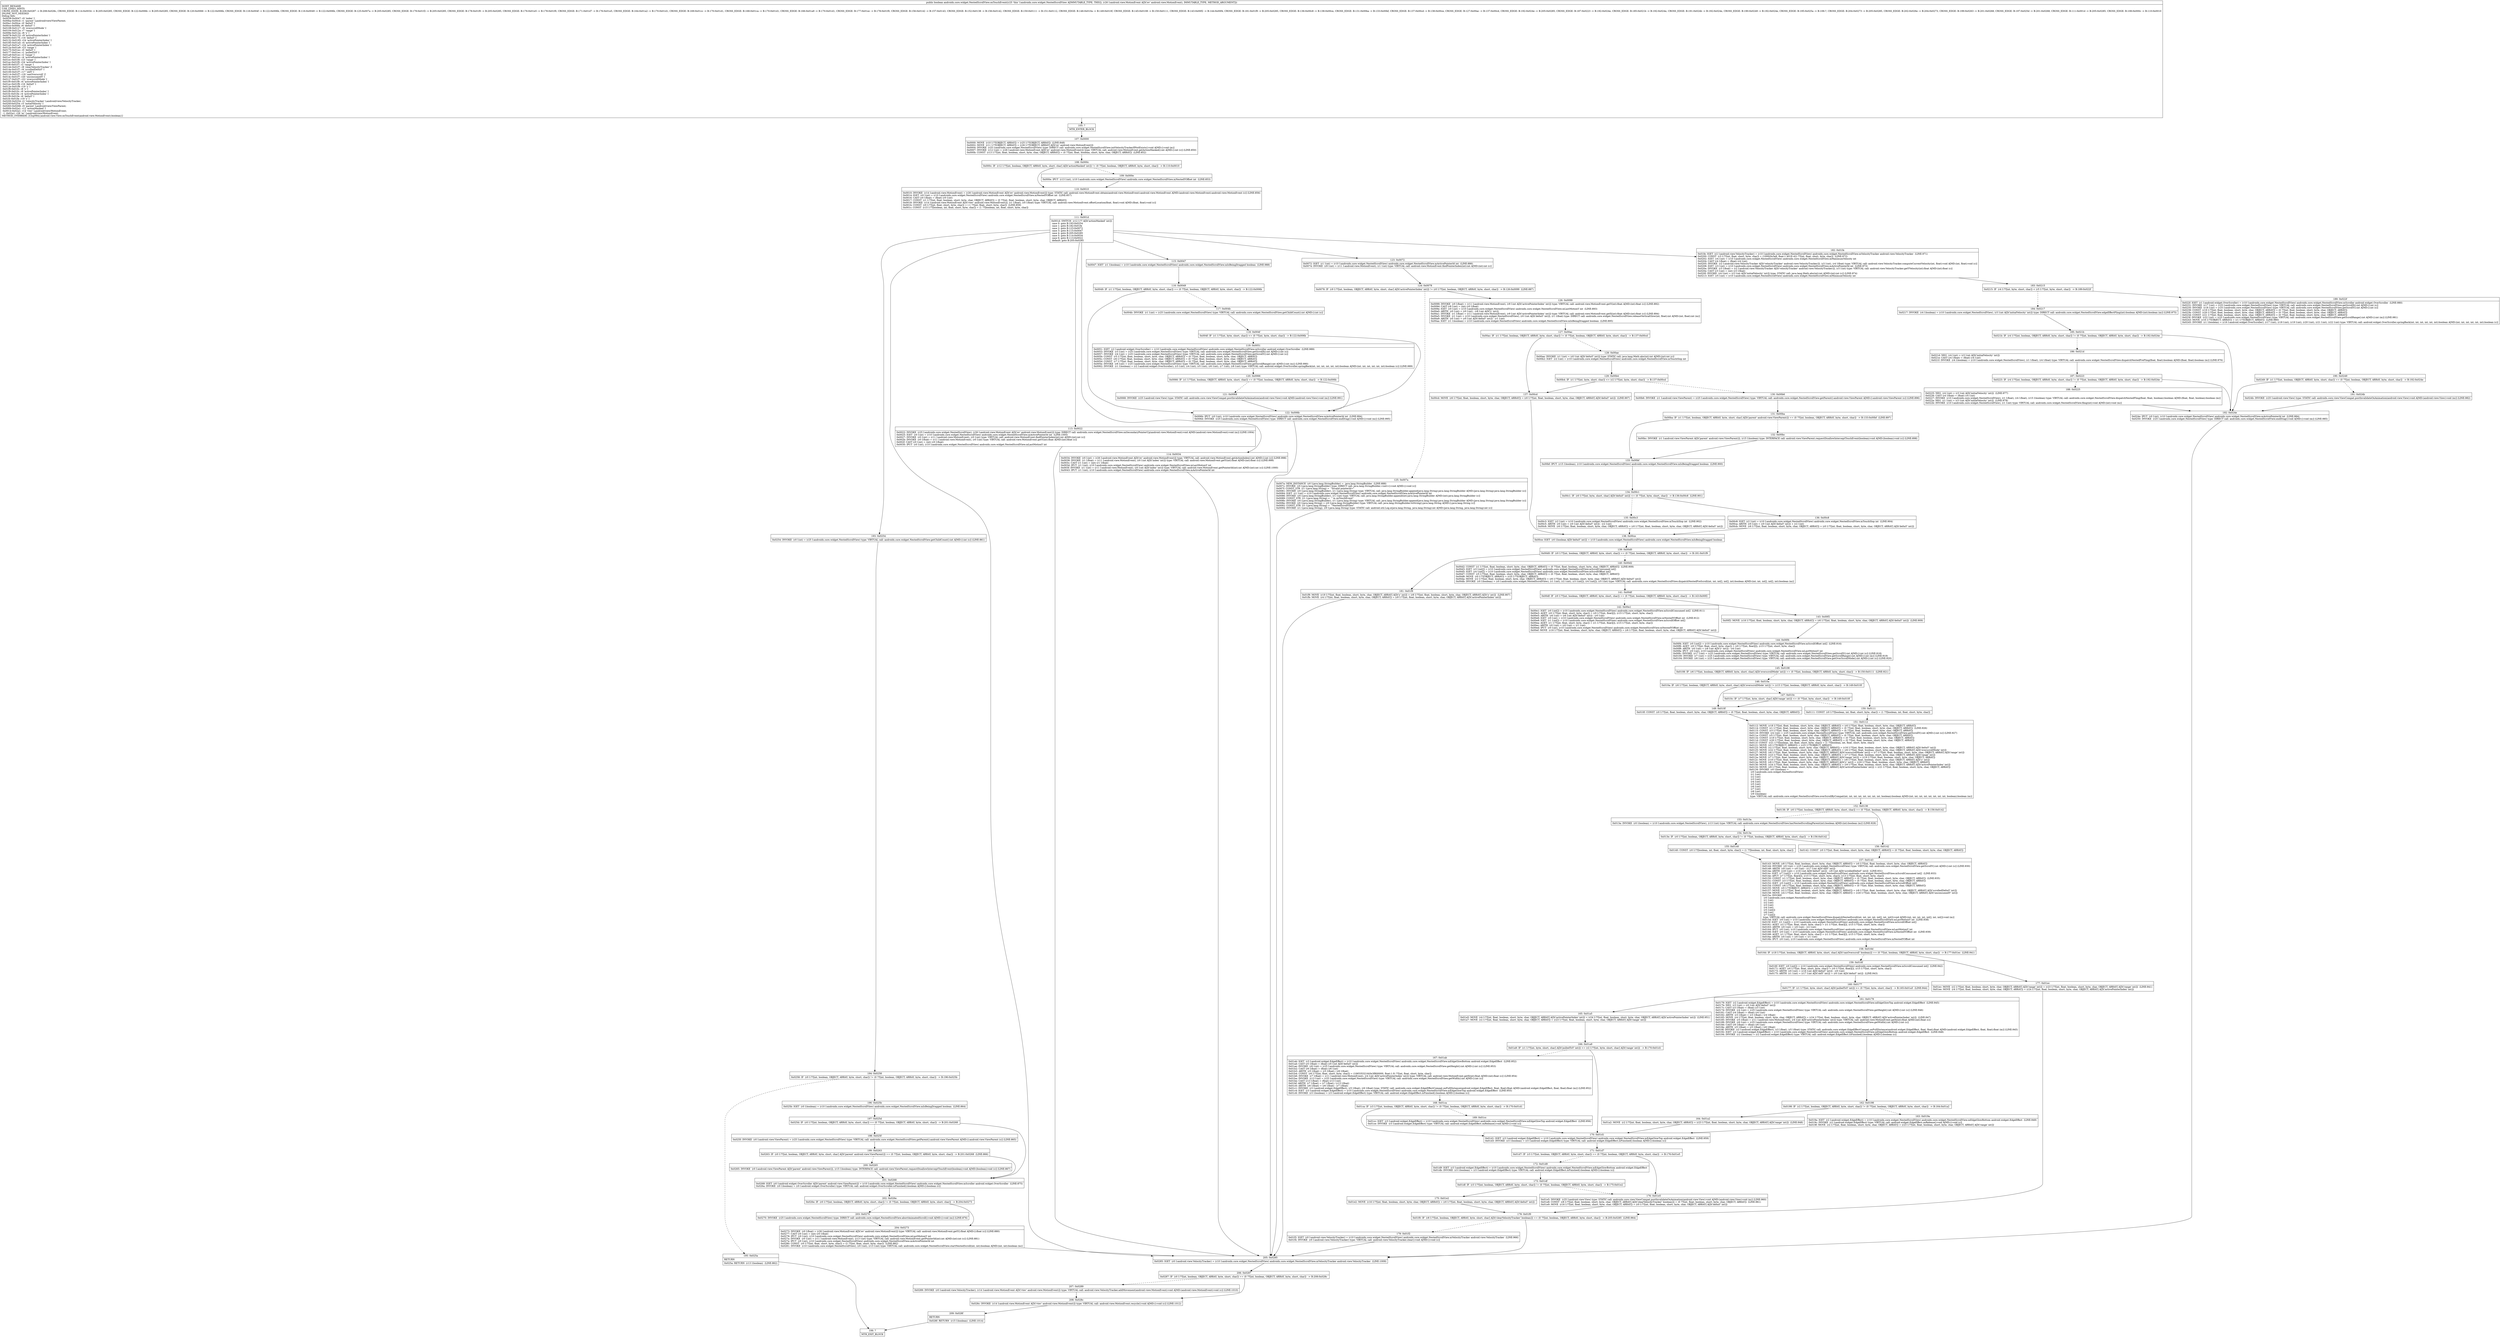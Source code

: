 digraph "CFG forandroidx.core.widget.NestedScrollView.onTouchEvent(Landroid\/view\/MotionEvent;)Z" {
Node_105 [shape=record,label="{105\:\ ?|MTH_ENTER_BLOCK\l}"];
Node_107 [shape=record,label="{107\:\ 0x0000|0x0000: MOVE  (r10 I:??[OBJECT, ARRAY]) = (r25 I:??[OBJECT, ARRAY])  (LINE:848)\l0x0002: MOVE  (r11 I:??[OBJECT, ARRAY]) = (r26 I:??[OBJECT, ARRAY] A[D('ev' android.view.MotionEvent)]) \l0x0004: INVOKE  (r25 I:androidx.core.widget.NestedScrollView) type: DIRECT call: androidx.core.widget.NestedScrollView.initVelocityTrackerIfNotExists():void A[MD:():void (m)]\l0x0007: INVOKE  (r12 I:int) = (r26 I:android.view.MotionEvent A[D('ev' android.view.MotionEvent)]) type: VIRTUAL call: android.view.MotionEvent.getActionMasked():int A[MD:():int (c)] (LINE:850)\l0x000b: CONST  (r13 I:??[int, float, boolean, short, byte, char, OBJECT, ARRAY]) = (0 ??[int, float, boolean, short, byte, char, OBJECT, ARRAY])  (LINE:852)\l}"];
Node_108 [shape=record,label="{108\:\ 0x000c|0x000c: IF  (r12 I:??[int, boolean, OBJECT, ARRAY, byte, short, char] A[D('actionMasked' int)]) != (0 ??[int, boolean, OBJECT, ARRAY, byte, short, char])  \-\> B:110:0x0010 \l}"];
Node_109 [shape=record,label="{109\:\ 0x000e|0x000e: IPUT  (r13 I:int), (r10 I:androidx.core.widget.NestedScrollView) androidx.core.widget.NestedScrollView.mNestedYOffset int  (LINE:853)\l}"];
Node_110 [shape=record,label="{110\:\ 0x0010|0x0010: INVOKE  (r14 I:android.view.MotionEvent) = (r26 I:android.view.MotionEvent A[D('ev' android.view.MotionEvent)]) type: STATIC call: android.view.MotionEvent.obtain(android.view.MotionEvent):android.view.MotionEvent A[MD:(android.view.MotionEvent):android.view.MotionEvent (c)] (LINE:856)\l0x0014: IGET  (r0 I:int) = (r10 I:androidx.core.widget.NestedScrollView) androidx.core.widget.NestedScrollView.mNestedYOffset int  (LINE:857)\l0x0016: CAST (r0 I:float) = (float) (r0 I:int) \l0x0017: CONST  (r1 I:??[int, float, boolean, short, byte, char, OBJECT, ARRAY]) = (0 ??[int, float, boolean, short, byte, char, OBJECT, ARRAY]) \l0x0018: INVOKE  (r14 I:android.view.MotionEvent A[D('vtev' android.view.MotionEvent)]), (r1 I:float), (r0 I:float) type: VIRTUAL call: android.view.MotionEvent.offsetLocation(float, float):void A[MD:(float, float):void (c)]\l0x001b: CONST  (r0 I:??[int, float, short, byte, char]) = (\-1 ??[int, float, short, byte, char])  (LINE:859)\l0x001c: CONST  (r15 I:??[boolean, int, float, short, byte, char]) = (1 ??[boolean, int, float, short, byte, char]) \l}"];
Node_111 [shape=record,label="{111\:\ 0x001d|0x001d: SWITCH  (r12 I:?? A[D('actionMasked' int)])\l case 0: goto B:193:0x0254\l case 1: goto B:182:0x01fe\l case 2: goto B:123:0x0072\l case 3: goto B:115:0x0047\l case 4: goto B:205:0x0285\l case 5: goto B:114:0x0034\l case 6: goto B:113:0x0022\l default: goto B:205:0x0285 \l}"];
Node_113 [shape=record,label="{113\:\ 0x0022|0x0022: INVOKE  (r25 I:androidx.core.widget.NestedScrollView), (r26 I:android.view.MotionEvent A[D('ev' android.view.MotionEvent)]) type: DIRECT call: androidx.core.widget.NestedScrollView.onSecondaryPointerUp(android.view.MotionEvent):void A[MD:(android.view.MotionEvent):void (m)] (LINE:1004)\l0x0025: IGET  (r0 I:int) = (r10 I:androidx.core.widget.NestedScrollView) androidx.core.widget.NestedScrollView.mActivePointerId int  (LINE:1005)\l0x0027: INVOKE  (r0 I:int) = (r11 I:android.view.MotionEvent), (r0 I:int) type: VIRTUAL call: android.view.MotionEvent.findPointerIndex(int):int A[MD:(int):int (c)]\l0x002b: INVOKE  (r0 I:float) = (r11 I:android.view.MotionEvent), (r0 I:int) type: VIRTUAL call: android.view.MotionEvent.getY(int):float A[MD:(int):float (c)]\l0x002f: CAST (r0 I:int) = (int) (r0 I:float) \l0x0030: IPUT  (r0 I:int), (r10 I:androidx.core.widget.NestedScrollView) androidx.core.widget.NestedScrollView.mLastMotionY int \l}"];
Node_114 [shape=record,label="{114\:\ 0x0034|0x0034: INVOKE  (r0 I:int) = (r26 I:android.view.MotionEvent A[D('ev' android.view.MotionEvent)]) type: VIRTUAL call: android.view.MotionEvent.getActionIndex():int A[MD:():int (c)] (LINE:998)\l0x0038: INVOKE  (r1 I:float) = (r11 I:android.view.MotionEvent), (r0 I:int A[D('index' int)]) type: VIRTUAL call: android.view.MotionEvent.getY(int):float A[MD:(int):float (c)] (LINE:999)\l0x003c: CAST (r1 I:int) = (int) (r1 I:float) \l0x003d: IPUT  (r1 I:int), (r10 I:androidx.core.widget.NestedScrollView) androidx.core.widget.NestedScrollView.mLastMotionY int \l0x003f: INVOKE  (r1 I:int) = (r11 I:android.view.MotionEvent), (r0 I:int A[D('index' int)]) type: VIRTUAL call: android.view.MotionEvent.getPointerId(int):int A[MD:(int):int (c)] (LINE:1000)\l0x0043: IPUT  (r1 I:int), (r10 I:androidx.core.widget.NestedScrollView) androidx.core.widget.NestedScrollView.mActivePointerId int \l}"];
Node_115 [shape=record,label="{115\:\ 0x0047|0x0047: IGET  (r1 I:boolean) = (r10 I:androidx.core.widget.NestedScrollView) androidx.core.widget.NestedScrollView.mIsBeingDragged boolean  (LINE:988)\l}"];
Node_116 [shape=record,label="{116\:\ 0x0049|0x0049: IF  (r1 I:??[int, boolean, OBJECT, ARRAY, byte, short, char]) == (0 ??[int, boolean, OBJECT, ARRAY, byte, short, char])  \-\> B:122:0x006b \l}"];
Node_117 [shape=record,label="{117\:\ 0x004b|0x004b: INVOKE  (r1 I:int) = (r25 I:androidx.core.widget.NestedScrollView) type: VIRTUAL call: androidx.core.widget.NestedScrollView.getChildCount():int A[MD:():int (s)]\l}"];
Node_118 [shape=record,label="{118\:\ 0x004f|0x004f: IF  (r1 I:??[int, byte, short, char]) \<= (0 ??[int, byte, short, char])  \-\> B:122:0x006b \l}"];
Node_119 [shape=record,label="{119\:\ 0x0051|0x0051: IGET  (r2 I:android.widget.OverScroller) = (r10 I:androidx.core.widget.NestedScrollView) androidx.core.widget.NestedScrollView.mScroller android.widget.OverScroller  (LINE:989)\l0x0053: INVOKE  (r3 I:int) = (r25 I:androidx.core.widget.NestedScrollView) type: VIRTUAL call: androidx.core.widget.NestedScrollView.getScrollX():int A[MD:():int (s)]\l0x0057: INVOKE  (r4 I:int) = (r25 I:androidx.core.widget.NestedScrollView) type: VIRTUAL call: androidx.core.widget.NestedScrollView.getScrollY():int A[MD:():int (s)]\l0x005b: CONST  (r5 I:??[int, float, boolean, short, byte, char, OBJECT, ARRAY]) = (0 ??[int, float, boolean, short, byte, char, OBJECT, ARRAY]) \l0x005c: CONST  (r6 I:??[int, float, boolean, short, byte, char, OBJECT, ARRAY]) = (0 ??[int, float, boolean, short, byte, char, OBJECT, ARRAY]) \l0x005d: CONST  (r7 I:??[int, float, boolean, short, byte, char, OBJECT, ARRAY]) = (0 ??[int, float, boolean, short, byte, char, OBJECT, ARRAY]) \l0x005e: INVOKE  (r8 I:int) = (r25 I:androidx.core.widget.NestedScrollView) type: VIRTUAL call: androidx.core.widget.NestedScrollView.getScrollRange():int A[MD:():int (m)] (LINE:990)\l0x0062: INVOKE  (r1 I:boolean) = (r2 I:android.widget.OverScroller), (r3 I:int), (r4 I:int), (r5 I:int), (r6 I:int), (r7 I:int), (r8 I:int) type: VIRTUAL call: android.widget.OverScroller.springBack(int, int, int, int, int, int):boolean A[MD:(int, int, int, int, int, int):boolean (c)] (LINE:989)\l}"];
Node_120 [shape=record,label="{120\:\ 0x0066|0x0066: IF  (r1 I:??[int, boolean, OBJECT, ARRAY, byte, short, char]) == (0 ??[int, boolean, OBJECT, ARRAY, byte, short, char])  \-\> B:122:0x006b \l}"];
Node_121 [shape=record,label="{121\:\ 0x0068|0x0068: INVOKE  (r25 I:android.view.View) type: STATIC call: androidx.core.view.ViewCompat.postInvalidateOnAnimation(android.view.View):void A[MD:(android.view.View):void (m)] (LINE:991)\l}"];
Node_122 [shape=record,label="{122\:\ 0x006b|0x006b: IPUT  (r0 I:int), (r10 I:androidx.core.widget.NestedScrollView) androidx.core.widget.NestedScrollView.mActivePointerId int  (LINE:994)\l0x006d: INVOKE  (r25 I:androidx.core.widget.NestedScrollView) type: DIRECT call: androidx.core.widget.NestedScrollView.endDrag():void A[MD:():void (m)] (LINE:995)\l}"];
Node_123 [shape=record,label="{123\:\ 0x0072|0x0072: IGET  (r1 I:int) = (r10 I:androidx.core.widget.NestedScrollView) androidx.core.widget.NestedScrollView.mActivePointerId int  (LINE:886)\l0x0074: INVOKE  (r9 I:int) = (r11 I:android.view.MotionEvent), (r1 I:int) type: VIRTUAL call: android.view.MotionEvent.findPointerIndex(int):int A[MD:(int):int (c)]\l}"];
Node_124 [shape=record,label="{124\:\ 0x0078|0x0078: IF  (r9 I:??[int, boolean, OBJECT, ARRAY, byte, short, char] A[D('activePointerIndex' int)]) != (r0 I:??[int, boolean, OBJECT, ARRAY, byte, short, char])  \-\> B:126:0x0099  (LINE:887)\l}"];
Node_125 [shape=record,label="{125\:\ 0x007a|0x007a: NEW_INSTANCE  (r0 I:java.lang.StringBuilder) =  java.lang.StringBuilder  (LINE:888)\l0x007c: INVOKE  (r0 I:java.lang.StringBuilder) type: DIRECT call: java.lang.StringBuilder.\<init\>():void A[MD:():void (c)]\l0x007f: CONST_STR  (r1 I:java.lang.String) =  \"Invalid pointerId=\" \l0x0081: INVOKE  (r0 I:java.lang.StringBuilder), (r1 I:java.lang.String) type: VIRTUAL call: java.lang.StringBuilder.append(java.lang.String):java.lang.StringBuilder A[MD:(java.lang.String):java.lang.StringBuilder (c)]\l0x0084: IGET  (r1 I:int) = (r10 I:androidx.core.widget.NestedScrollView) androidx.core.widget.NestedScrollView.mActivePointerId int \l0x0086: INVOKE  (r0 I:java.lang.StringBuilder), (r1 I:int) type: VIRTUAL call: java.lang.StringBuilder.append(int):java.lang.StringBuilder A[MD:(int):java.lang.StringBuilder (c)]\l0x0089: CONST_STR  (r1 I:java.lang.String) =  \" in onTouchEvent\" \l0x008b: INVOKE  (r0 I:java.lang.StringBuilder), (r1 I:java.lang.String) type: VIRTUAL call: java.lang.StringBuilder.append(java.lang.String):java.lang.StringBuilder A[MD:(java.lang.String):java.lang.StringBuilder (c)]\l0x008e: INVOKE  (r0 I:java.lang.String) = (r0 I:java.lang.StringBuilder) type: VIRTUAL call: java.lang.StringBuilder.toString():java.lang.String A[MD:():java.lang.String (c)]\l0x0092: CONST_STR  (r1 I:java.lang.String) =  \"NestedScrollView\" \l0x0094: INVOKE  (r1 I:java.lang.String), (r0 I:java.lang.String) type: STATIC call: android.util.Log.e(java.lang.String, java.lang.String):int A[MD:(java.lang.String, java.lang.String):int (c)]\l}"];
Node_126 [shape=record,label="{126\:\ 0x0099|0x0099: INVOKE  (r0 I:float) = (r11 I:android.view.MotionEvent), (r9 I:int A[D('activePointerIndex' int)]) type: VIRTUAL call: android.view.MotionEvent.getY(int):float A[MD:(int):float (c)] (LINE:892)\l0x009d: CAST (r8 I:int) = (int) (r0 I:float) \l0x009e: IGET  (r0 I:int) = (r10 I:androidx.core.widget.NestedScrollView) androidx.core.widget.NestedScrollView.mLastMotionY int  (LINE:893)\l0x00a0: ARITH  (r0 I:int) = (r0 I:int) \- (r8 I:int A[D('y' int)]) \l0x00a1: INVOKE  (r1 I:float) = (r11 I:android.view.MotionEvent), (r9 I:int A[D('activePointerIndex' int)]) type: VIRTUAL call: android.view.MotionEvent.getX(int):float A[MD:(int):float (c)] (LINE:894)\l0x00a5: INVOKE  (r1 I:int) = (r10 I:androidx.core.widget.NestedScrollView), (r0 I:int A[D('deltaY' int)]), (r1 I:float) type: DIRECT call: androidx.core.widget.NestedScrollView.releaseVerticalGlow(int, float):int A[MD:(int, float):int (m)]\l0x00a9: ARITH  (r0 I:int) = (r0 I:int A[D('deltaY' int)]) \- (r1 I:int) \l0x00aa: IGET  (r1 I:boolean) = (r10 I:androidx.core.widget.NestedScrollView) androidx.core.widget.NestedScrollView.mIsBeingDragged boolean  (LINE:895)\l}"];
Node_127 [shape=record,label="{127\:\ 0x00ac|0x00ac: IF  (r1 I:??[int, boolean, OBJECT, ARRAY, byte, short, char]) != (0 ??[int, boolean, OBJECT, ARRAY, byte, short, char])  \-\> B:137:0x00cd \l}"];
Node_128 [shape=record,label="{128\:\ 0x00ae|0x00ae: INVOKE  (r1 I:int) = (r0 I:int A[D('deltaY' int)]) type: STATIC call: java.lang.Math.abs(int):int A[MD:(int):int (c)]\l0x00b2: IGET  (r2 I:int) = (r10 I:androidx.core.widget.NestedScrollView) androidx.core.widget.NestedScrollView.mTouchSlop int \l}"];
Node_129 [shape=record,label="{129\:\ 0x00b4|0x00b4: IF  (r1 I:??[int, byte, short, char]) \<= (r2 I:??[int, byte, short, char])  \-\> B:137:0x00cd \l}"];
Node_130 [shape=record,label="{130\:\ 0x00b6|0x00b6: INVOKE  (r1 I:android.view.ViewParent) = (r25 I:androidx.core.widget.NestedScrollView) type: VIRTUAL call: androidx.core.widget.NestedScrollView.getParent():android.view.ViewParent A[MD:():android.view.ViewParent (s)] (LINE:896)\l}"];
Node_131 [shape=record,label="{131\:\ 0x00ba|0x00ba: IF  (r1 I:??[int, boolean, OBJECT, ARRAY, byte, short, char] A[D('parent' android.view.ViewParent)]) == (0 ??[int, boolean, OBJECT, ARRAY, byte, short, char])  \-\> B:133:0x00bf  (LINE:897)\l}"];
Node_132 [shape=record,label="{132\:\ 0x00bc|0x00bc: INVOKE  (r1 I:android.view.ViewParent A[D('parent' android.view.ViewParent)]), (r15 I:boolean) type: INTERFACE call: android.view.ViewParent.requestDisallowInterceptTouchEvent(boolean):void A[MD:(boolean):void (c)] (LINE:898)\l}"];
Node_133 [shape=record,label="{133\:\ 0x00bf|0x00bf: IPUT  (r15 I:boolean), (r10 I:androidx.core.widget.NestedScrollView) androidx.core.widget.NestedScrollView.mIsBeingDragged boolean  (LINE:900)\l}"];
Node_134 [shape=record,label="{134\:\ 0x00c1|0x00c1: IF  (r0 I:??[int, byte, short, char] A[D('deltaY' int)]) \<= (0 ??[int, byte, short, char])  \-\> B:136:0x00c8  (LINE:901)\l}"];
Node_135 [shape=record,label="{135\:\ 0x00c3|0x00c3: IGET  (r2 I:int) = (r10 I:androidx.core.widget.NestedScrollView) androidx.core.widget.NestedScrollView.mTouchSlop int  (LINE:902)\l0x00c5: ARITH  (r0 I:int) = (r0 I:int A[D('deltaY' int)]) \- (r2 I:int) \l0x00c6: MOVE  (r6 I:??[int, float, boolean, short, byte, char, OBJECT, ARRAY]) = (r0 I:??[int, float, boolean, short, byte, char, OBJECT, ARRAY] A[D('deltaY' int)]) \l}"];
Node_138 [shape=record,label="{138\:\ 0x00ce|0x00ce: IGET  (r0 I:boolean A[D('deltaY' int)]) = (r10 I:androidx.core.widget.NestedScrollView) androidx.core.widget.NestedScrollView.mIsBeingDragged boolean \l}"];
Node_139 [shape=record,label="{139\:\ 0x00d0|0x00d0: IF  (r0 I:??[int, boolean, OBJECT, ARRAY, byte, short, char]) == (0 ??[int, boolean, OBJECT, ARRAY, byte, short, char])  \-\> B:181:0x01f9 \l}"];
Node_140 [shape=record,label="{140\:\ 0x00d2|0x00d2: CONST  (r1 I:??[int, float, boolean, short, byte, char, OBJECT, ARRAY]) = (0 ??[int, float, boolean, short, byte, char, OBJECT, ARRAY])  (LINE:909)\l0x00d3: IGET  (r3 I:int[]) = (r10 I:androidx.core.widget.NestedScrollView) androidx.core.widget.NestedScrollView.mScrollConsumed int[] \l0x00d5: IGET  (r4 I:int[]) = (r10 I:androidx.core.widget.NestedScrollView) androidx.core.widget.NestedScrollView.mScrollOffset int[] \l0x00d7: CONST  (r5 I:??[int, float, boolean, short, byte, char, OBJECT, ARRAY]) = (0 ??[int, float, boolean, short, byte, char, OBJECT, ARRAY]) \l0x00d8: MOVE  (r0 I:??[OBJECT, ARRAY]) = (r25 I:??[OBJECT, ARRAY]) \l0x00da: MOVE  (r2 I:??[int, float, boolean, short, byte, char, OBJECT, ARRAY]) = (r6 I:??[int, float, boolean, short, byte, char, OBJECT, ARRAY] A[D('deltaY' int)]) \l0x00db: INVOKE  (r0 I:boolean) = (r0 I:androidx.core.widget.NestedScrollView), (r1 I:int), (r2 I:int), (r3 I:int[]), (r4 I:int[]), (r5 I:int) type: VIRTUAL call: androidx.core.widget.NestedScrollView.dispatchNestedPreScroll(int, int, int[], int[], int):boolean A[MD:(int, int, int[], int[], int):boolean (m)]\l}"];
Node_141 [shape=record,label="{141\:\ 0x00df|0x00df: IF  (r0 I:??[int, boolean, OBJECT, ARRAY, byte, short, char]) == (0 ??[int, boolean, OBJECT, ARRAY, byte, short, char])  \-\> B:143:0x00f2 \l}"];
Node_142 [shape=record,label="{142\:\ 0x00e1|0x00e1: IGET  (r0 I:int[]) = (r10 I:androidx.core.widget.NestedScrollView) androidx.core.widget.NestedScrollView.mScrollConsumed int[]  (LINE:911)\l0x00e3: AGET  (r0 I:??[int, float, short, byte, char]) = (r0 I:??[int, float][]), (r15 I:??[int, short, byte, char]) \l0x00e5: ARITH  (r6 I:int) = (r6 I:int A[D('deltaY' int)]) \- (r0 I:int) \l0x00e6: IGET  (r0 I:int) = (r10 I:androidx.core.widget.NestedScrollView) androidx.core.widget.NestedScrollView.mNestedYOffset int  (LINE:912)\l0x00e8: IGET  (r1 I:int[]) = (r10 I:androidx.core.widget.NestedScrollView) androidx.core.widget.NestedScrollView.mScrollOffset int[] \l0x00ea: AGET  (r1 I:??[int, float, short, byte, char]) = (r1 I:??[int, float][]), (r15 I:??[int, short, byte, char]) \l0x00ec: ARITH  (r0 I:int) = (r0 I:int) + (r1 I:int) \l0x00ed: IPUT  (r0 I:int), (r10 I:androidx.core.widget.NestedScrollView) androidx.core.widget.NestedScrollView.mNestedYOffset int \l0x00ef: MOVE  (r16 I:??[int, float, boolean, short, byte, char, OBJECT, ARRAY]) = (r6 I:??[int, float, boolean, short, byte, char, OBJECT, ARRAY] A[D('deltaY' int)]) \l}"];
Node_144 [shape=record,label="{144\:\ 0x00f4|0x00f4: IGET  (r0 I:int[]) = (r10 I:androidx.core.widget.NestedScrollView) androidx.core.widget.NestedScrollView.mScrollOffset int[]  (LINE:916)\l0x00f6: AGET  (r0 I:??[int, float, short, byte, char]) = (r0 I:??[int, float][]), (r15 I:??[int, short, byte, char]) \l0x00f8: ARITH  (r0 I:int) = (r8 I:int A[D('y' int)]) \- (r0 I:int) \l0x00fa: IPUT  (r0 I:int), (r10 I:androidx.core.widget.NestedScrollView) androidx.core.widget.NestedScrollView.mLastMotionY int \l0x00fc: INVOKE  (r17 I:int) = (r25 I:androidx.core.widget.NestedScrollView) type: VIRTUAL call: androidx.core.widget.NestedScrollView.getScrollY():int A[MD:():int (s)] (LINE:918)\l0x0100: INVOKE  (r7 I:int) = (r25 I:androidx.core.widget.NestedScrollView) type: VIRTUAL call: androidx.core.widget.NestedScrollView.getScrollRange():int A[MD:():int (m)] (LINE:919)\l0x0104: INVOKE  (r6 I:int) = (r25 I:androidx.core.widget.NestedScrollView) type: VIRTUAL call: androidx.core.widget.NestedScrollView.getOverScrollMode():int A[MD:():int (s)] (LINE:920)\l}"];
Node_145 [shape=record,label="{145\:\ 0x0108|0x0108: IF  (r6 I:??[int, boolean, OBJECT, ARRAY, byte, short, char] A[D('overscrollMode' int)]) == (0 ??[int, boolean, OBJECT, ARRAY, byte, short, char])  \-\> B:150:0x0111  (LINE:921)\l}"];
Node_146 [shape=record,label="{146\:\ 0x010a|0x010a: IF  (r6 I:??[int, boolean, OBJECT, ARRAY, byte, short, char] A[D('overscrollMode' int)]) != (r15 I:??[int, boolean, OBJECT, ARRAY, byte, short, char])  \-\> B:149:0x010f \l}"];
Node_147 [shape=record,label="{147\:\ 0x010c|0x010c: IF  (r7 I:??[int, byte, short, char] A[D('range' int)]) \<= (0 ??[int, byte, short, char])  \-\> B:149:0x010f \l}"];
Node_149 [shape=record,label="{149\:\ 0x010f|0x010f: CONST  (r0 I:??[int, float, boolean, short, byte, char, OBJECT, ARRAY]) = (0 ??[int, float, boolean, short, byte, char, OBJECT, ARRAY]) \l}"];
Node_151 [shape=record,label="{151\:\ 0x0112|0x0112: MOVE  (r18 I:??[int, float, boolean, short, byte, char, OBJECT, ARRAY]) = (r0 I:??[int, float, boolean, short, byte, char, OBJECT, ARRAY]) \l0x0114: CONST  (r1 I:??[int, float, boolean, short, byte, char, OBJECT, ARRAY]) = (0 ??[int, float, boolean, short, byte, char, OBJECT, ARRAY])  (LINE:926)\l0x0115: CONST  (r3 I:??[int, float, boolean, short, byte, char, OBJECT, ARRAY]) = (0 ??[int, float, boolean, short, byte, char, OBJECT, ARRAY]) \l0x0116: INVOKE  (r4 I:int) = (r25 I:androidx.core.widget.NestedScrollView) type: VIRTUAL call: androidx.core.widget.NestedScrollView.getScrollY():int A[MD:():int (s)] (LINE:927)\l0x011a: CONST  (r5 I:??[int, float, boolean, short, byte, char, OBJECT, ARRAY]) = (0 ??[int, float, boolean, short, byte, char, OBJECT, ARRAY]) \l0x011b: CONST  (r19 I:??[int, float, boolean, short, byte, char, OBJECT, ARRAY]) = (0 ??[int, float, boolean, short, byte, char, OBJECT, ARRAY]) \l0x011d: CONST  (r20 I:??[int, float, boolean, short, byte, char, OBJECT, ARRAY]) = (0 ??[int, float, boolean, short, byte, char, OBJECT, ARRAY]) \l0x011f: CONST  (r21 I:??[boolean, int, float, short, byte, char]) = (1 ??[boolean, int, float, short, byte, char]) \l0x0121: MOVE  (r0 I:??[OBJECT, ARRAY]) = (r25 I:??[OBJECT, ARRAY]) \l0x0123: MOVE  (r2 I:??[int, float, boolean, short, byte, char, OBJECT, ARRAY]) = (r16 I:??[int, float, boolean, short, byte, char, OBJECT, ARRAY] A[D('deltaY' int)]) \l0x0125: MOVE  (r22 I:??[int, float, boolean, short, byte, char, OBJECT, ARRAY]) = (r6 I:??[int, float, boolean, short, byte, char, OBJECT, ARRAY] A[D('overscrollMode' int)]) \l0x0127: MOVE  (r6 I:??[int, float, boolean, short, byte, char, OBJECT, ARRAY] A[D('overscrollMode' int)]) = (r7 I:??[int, float, boolean, short, byte, char, OBJECT, ARRAY] A[D('range' int)]) \l0x0128: MOVE  (r23 I:??[int, float, boolean, short, byte, char, OBJECT, ARRAY]) = (r7 I:??[int, float, boolean, short, byte, char, OBJECT, ARRAY] A[D('range' int)]) \l0x012a: MOVE  (r7 I:??[int, float, boolean, short, byte, char, OBJECT, ARRAY] A[D('range' int)]) = (r19 I:??[int, float, boolean, short, byte, char, OBJECT, ARRAY]) \l0x012c: MOVE  (r19 I:??[int, float, boolean, short, byte, char, OBJECT, ARRAY]) = (r8 I:??[int, float, boolean, short, byte, char, OBJECT, ARRAY] A[D('y' int)]) \l0x012e: MOVE  (r8 I:??[int, float, boolean, short, byte, char, OBJECT, ARRAY] A[D('y' int)]) = (r20 I:??[int, float, boolean, short, byte, char, OBJECT, ARRAY]) \l0x0130: MOVE  (r24 I:??[int, float, boolean, short, byte, char, OBJECT, ARRAY]) = (r9 I:??[int, float, boolean, short, byte, char, OBJECT, ARRAY] A[D('activePointerIndex' int)]) \l0x0132: MOVE  (r9 I:??[int, float, boolean, short, byte, char, OBJECT, ARRAY] A[D('activePointerIndex' int)]) = (r21 I:??[int, float, boolean, short, byte, char, OBJECT, ARRAY]) \l0x0134: INVOKE  (r0 I:boolean) = \l  (r0 I:androidx.core.widget.NestedScrollView)\l  (r1 I:int)\l  (r2 I:int)\l  (r3 I:int)\l  (r4 I:int)\l  (r5 I:int)\l  (r6 I:int)\l  (r7 I:int)\l  (r8 I:int)\l  (r9 I:boolean)\l type: VIRTUAL call: androidx.core.widget.NestedScrollView.overScrollByCompat(int, int, int, int, int, int, int, int, boolean):boolean A[MD:(int, int, int, int, int, int, int, int, boolean):boolean (m)]\l}"];
Node_152 [shape=record,label="{152\:\ 0x0138|0x0138: IF  (r0 I:??[int, boolean, OBJECT, ARRAY, byte, short, char]) == (0 ??[int, boolean, OBJECT, ARRAY, byte, short, char])  \-\> B:156:0x0142 \l}"];
Node_153 [shape=record,label="{153\:\ 0x013a|0x013a: INVOKE  (r0 I:boolean) = (r10 I:androidx.core.widget.NestedScrollView), (r13 I:int) type: VIRTUAL call: androidx.core.widget.NestedScrollView.hasNestedScrollingParent(int):boolean A[MD:(int):boolean (m)] (LINE:928)\l}"];
Node_154 [shape=record,label="{154\:\ 0x013e|0x013e: IF  (r0 I:??[int, boolean, OBJECT, ARRAY, byte, short, char]) != (0 ??[int, boolean, OBJECT, ARRAY, byte, short, char])  \-\> B:156:0x0142 \l}"];
Node_155 [shape=record,label="{155\:\ 0x0140|0x0140: CONST  (r0 I:??[boolean, int, float, short, byte, char]) = (1 ??[boolean, int, float, short, byte, char]) \l}"];
Node_157 [shape=record,label="{157\:\ 0x0143|0x0143: MOVE  (r8 I:??[int, float, boolean, short, byte, char, OBJECT, ARRAY]) = (r0 I:??[int, float, boolean, short, byte, char, OBJECT, ARRAY]) \l0x0144: INVOKE  (r0 I:int) = (r25 I:androidx.core.widget.NestedScrollView) type: VIRTUAL call: androidx.core.widget.NestedScrollView.getScrollY():int A[MD:():int (s)] (LINE:930)\l0x0148: ARITH  (r9 I:int) = (r0 I:int) \- (r17 I:int A[D('oldY' int)]) \l0x014a: ARITH  (r20 I:int) = (r16 I:int A[D('deltaY' int)]) \- (r9 I:int A[D('scrolledDeltaY' int)])  (LINE:931)\l0x014c: IGET  (r7 I:int[]) = (r10 I:androidx.core.widget.NestedScrollView) androidx.core.widget.NestedScrollView.mScrollConsumed int[]  (LINE:933)\l0x014e: APUT  (r7 I:??[int, float][]), (r15 I:??[int, short, byte, char]), (r13 I:??[int, float, short, byte, char]) \l0x0150: CONST  (r1 I:??[int, float, boolean, short, byte, char, OBJECT, ARRAY]) = (0 ??[int, float, boolean, short, byte, char, OBJECT, ARRAY])  (LINE:935)\l0x0151: CONST  (r3 I:??[int, float, boolean, short, byte, char, OBJECT, ARRAY]) = (0 ??[int, float, boolean, short, byte, char, OBJECT, ARRAY]) \l0x0152: IGET  (r5 I:int[]) = (r10 I:androidx.core.widget.NestedScrollView) androidx.core.widget.NestedScrollView.mScrollOffset int[] \l0x0154: CONST  (r6 I:??[int, float, boolean, short, byte, char, OBJECT, ARRAY]) = (0 ??[int, float, boolean, short, byte, char, OBJECT, ARRAY]) \l0x0155: MOVE  (r0 I:??[OBJECT, ARRAY]) = (r25 I:??[OBJECT, ARRAY]) \l0x0157: MOVE  (r2 I:??[int, float, boolean, short, byte, char, OBJECT, ARRAY]) = (r9 I:??[int, float, boolean, short, byte, char, OBJECT, ARRAY] A[D('scrolledDeltaY' int)]) \l0x0158: MOVE  (r4 I:??[int, float, boolean, short, byte, char, OBJECT, ARRAY]) = (r20 I:??[int, float, boolean, short, byte, char, OBJECT, ARRAY] A[D('unconsumedY' int)]) \l0x015a: INVOKE  \l  (r0 I:androidx.core.widget.NestedScrollView)\l  (r1 I:int)\l  (r2 I:int)\l  (r3 I:int)\l  (r4 I:int)\l  (r5 I:int[])\l  (r6 I:int)\l  (r7 I:int[])\l type: VIRTUAL call: androidx.core.widget.NestedScrollView.dispatchNestedScroll(int, int, int, int, int[], int, int[]):void A[MD:(int, int, int, int, int[], int, int[]):void (m)]\l0x015d: IGET  (r0 I:int) = (r10 I:androidx.core.widget.NestedScrollView) androidx.core.widget.NestedScrollView.mLastMotionY int  (LINE:938)\l0x015f: IGET  (r1 I:int[]) = (r10 I:androidx.core.widget.NestedScrollView) androidx.core.widget.NestedScrollView.mScrollOffset int[] \l0x0161: AGET  (r2 I:??[int, float, short, byte, char]) = (r1 I:??[int, float][]), (r15 I:??[int, short, byte, char]) \l0x0163: ARITH  (r0 I:int) = (r0 I:int) \- (r2 I:int) \l0x0164: IPUT  (r0 I:int), (r10 I:androidx.core.widget.NestedScrollView) androidx.core.widget.NestedScrollView.mLastMotionY int \l0x0166: IGET  (r0 I:int) = (r10 I:androidx.core.widget.NestedScrollView) androidx.core.widget.NestedScrollView.mNestedYOffset int  (LINE:939)\l0x0168: AGET  (r1 I:??[int, float, short, byte, char]) = (r1 I:??[int, float][]), (r15 I:??[int, short, byte, char]) \l0x016a: ARITH  (r0 I:int) = (r0 I:int) + (r1 I:int) \l0x016b: IPUT  (r0 I:int), (r10 I:androidx.core.widget.NestedScrollView) androidx.core.widget.NestedScrollView.mNestedYOffset int \l}"];
Node_158 [shape=record,label="{158\:\ 0x016d|0x016d: IF  (r18 I:??[int, boolean, OBJECT, ARRAY, byte, short, char] A[D('canOverscroll' boolean)]) == (0 ??[int, boolean, OBJECT, ARRAY, byte, short, char])  \-\> B:177:0x01ec  (LINE:941)\l}"];
Node_159 [shape=record,label="{159\:\ 0x016f|0x016f: IGET  (r0 I:int[]) = (r10 I:androidx.core.widget.NestedScrollView) androidx.core.widget.NestedScrollView.mScrollConsumed int[]  (LINE:942)\l0x0171: AGET  (r0 I:??[int, float, short, byte, char]) = (r0 I:??[int, float][]), (r15 I:??[int, short, byte, char]) \l0x0173: ARITH  (r0 I:int) = (r16 I:int A[D('deltaY' int)]) \- (r0 I:int) \l0x0175: ARITH  (r1 I:int) = (r17 I:int A[D('oldY' int)]) + (r0 I:int A[D('deltaY' int)])  (LINE:943)\l}"];
Node_160 [shape=record,label="{160\:\ 0x0177|0x0177: IF  (r1 I:??[int, byte, short, char] A[D('pulledToY' int)]) \>= (0 ??[int, byte, short, char])  \-\> B:165:0x01a5  (LINE:944)\l}"];
Node_161 [shape=record,label="{161\:\ 0x0179|0x0179: IGET  (r2 I:android.widget.EdgeEffect) = (r10 I:androidx.core.widget.NestedScrollView) androidx.core.widget.NestedScrollView.mEdgeGlowTop android.widget.EdgeEffect  (LINE:945)\l0x017b: NEG  (r3 I:int) = (r0 I:int A[D('deltaY' int)]) \l0x017c: CAST (r3 I:float) = (float) (r3 I:int) \l0x017d: INVOKE  (r4 I:int) = (r25 I:androidx.core.widget.NestedScrollView) type: VIRTUAL call: androidx.core.widget.NestedScrollView.getHeight():int A[MD:():int (s)] (LINE:946)\l0x0181: CAST (r4 I:float) = (float) (r4 I:int) \l0x0182: ARITH  (r3 I:float) = (r3 I:float) \/ (r4 I:float) \l0x0183: MOVE  (r4 I:??[int, float, boolean, short, byte, char, OBJECT, ARRAY]) = (r24 I:??[int, float, boolean, short, byte, char, OBJECT, ARRAY] A[D('activePointerIndex' int)])  (LINE:947)\l0x0185: INVOKE  (r5 I:float) = (r11 I:android.view.MotionEvent), (r4 I:int A[D('activePointerIndex' int)]) type: VIRTUAL call: android.view.MotionEvent.getX(int):float A[MD:(int):float (c)]\l0x0189: INVOKE  (r6 I:int) = (r25 I:androidx.core.widget.NestedScrollView) type: VIRTUAL call: androidx.core.widget.NestedScrollView.getWidth():int A[MD:():int (s)]\l0x018d: CAST (r6 I:float) = (float) (r6 I:int) \l0x018e: ARITH  (r5 I:float) = (r5 I:float) \/ (r6 I:float) \l0x018f: INVOKE  (r2 I:android.widget.EdgeEffect), (r3 I:float), (r5 I:float) type: STATIC call: androidx.core.widget.EdgeEffectCompat.onPullDistance(android.widget.EdgeEffect, float, float):float A[MD:(android.widget.EdgeEffect, float, float):float (m)] (LINE:945)\l0x0192: IGET  (r2 I:android.widget.EdgeEffect) = (r10 I:androidx.core.widget.NestedScrollView) androidx.core.widget.NestedScrollView.mEdgeGlowBottom android.widget.EdgeEffect  (LINE:948)\l0x0194: INVOKE  (r2 I:boolean) = (r2 I:android.widget.EdgeEffect) type: VIRTUAL call: android.widget.EdgeEffect.isFinished():boolean A[MD:():boolean (c)]\l}"];
Node_162 [shape=record,label="{162\:\ 0x0198|0x0198: IF  (r2 I:??[int, boolean, OBJECT, ARRAY, byte, short, char]) != (0 ??[int, boolean, OBJECT, ARRAY, byte, short, char])  \-\> B:164:0x01a2 \l}"];
Node_163 [shape=record,label="{163\:\ 0x019a|0x019a: IGET  (r2 I:android.widget.EdgeEffect) = (r10 I:androidx.core.widget.NestedScrollView) androidx.core.widget.NestedScrollView.mEdgeGlowBottom android.widget.EdgeEffect  (LINE:949)\l0x019c: INVOKE  (r2 I:android.widget.EdgeEffect) type: VIRTUAL call: android.widget.EdgeEffect.onRelease():void A[MD:():void (c)]\l0x019f: MOVE  (r2 I:??[int, float, boolean, short, byte, char, OBJECT, ARRAY]) = (r23 I:??[int, float, boolean, short, byte, char, OBJECT, ARRAY] A[D('range' int)]) \l}"];
Node_170 [shape=record,label="{170\:\ 0x01d1|0x01d1: IGET  (r3 I:android.widget.EdgeEffect) = (r10 I:androidx.core.widget.NestedScrollView) androidx.core.widget.NestedScrollView.mEdgeGlowTop android.widget.EdgeEffect  (LINE:959)\l0x01d3: INVOKE  (r3 I:boolean) = (r3 I:android.widget.EdgeEffect) type: VIRTUAL call: android.widget.EdgeEffect.isFinished():boolean A[MD:():boolean (c)]\l}"];
Node_171 [shape=record,label="{171\:\ 0x01d7|0x01d7: IF  (r3 I:??[int, boolean, OBJECT, ARRAY, byte, short, char]) == (0 ??[int, boolean, OBJECT, ARRAY, byte, short, char])  \-\> B:176:0x01e5 \l}"];
Node_172 [shape=record,label="{172\:\ 0x01d9|0x01d9: IGET  (r3 I:android.widget.EdgeEffect) = (r10 I:androidx.core.widget.NestedScrollView) androidx.core.widget.NestedScrollView.mEdgeGlowBottom android.widget.EdgeEffect \l0x01db: INVOKE  (r3 I:boolean) = (r3 I:android.widget.EdgeEffect) type: VIRTUAL call: android.widget.EdgeEffect.isFinished():boolean A[MD:():boolean (c)]\l}"];
Node_173 [shape=record,label="{173\:\ 0x01df|0x01df: IF  (r3 I:??[int, boolean, OBJECT, ARRAY, byte, short, char]) != (0 ??[int, boolean, OBJECT, ARRAY, byte, short, char])  \-\> B:175:0x01e2 \l}"];
Node_175 [shape=record,label="{175\:\ 0x01e2|0x01e2: MOVE  (r16 I:??[int, float, boolean, short, byte, char, OBJECT, ARRAY]) = (r0 I:??[int, float, boolean, short, byte, char, OBJECT, ARRAY] A[D('deltaY' int)]) \l}"];
Node_178 [shape=record,label="{178\:\ 0x01f0|0x01f0: IF  (r8 I:??[int, boolean, OBJECT, ARRAY, byte, short, char] A[D('clearVelocityTracker' boolean)]) == (0 ??[int, boolean, OBJECT, ARRAY, byte, short, char])  \-\> B:205:0x0285  (LINE:964)\l}"];
Node_179 [shape=record,label="{179\:\ 0x01f2|0x01f2: IGET  (r0 I:android.view.VelocityTracker) = (r10 I:androidx.core.widget.NestedScrollView) androidx.core.widget.NestedScrollView.mVelocityTracker android.view.VelocityTracker  (LINE:966)\l0x01f4: INVOKE  (r0 I:android.view.VelocityTracker) type: VIRTUAL call: android.view.VelocityTracker.clear():void A[MD:():void (c)]\l}"];
Node_176 [shape=record,label="{176\:\ 0x01e5|0x01e5: INVOKE  (r25 I:android.view.View) type: STATIC call: androidx.core.view.ViewCompat.postInvalidateOnAnimation(android.view.View):void A[MD:(android.view.View):void (m)] (LINE:960)\l0x01e8: CONST  (r8 I:??[int, float, boolean, short, byte, char, OBJECT, ARRAY] A[D('clearVelocityTracker' boolean)]) = (0 ??[int, float, boolean, short, byte, char, OBJECT, ARRAY])  (LINE:961)\l0x01e9: MOVE  (r16 I:??[int, float, boolean, short, byte, char, OBJECT, ARRAY]) = (r0 I:??[int, float, boolean, short, byte, char, OBJECT, ARRAY] A[D('deltaY' int)]) \l}"];
Node_164 [shape=record,label="{164\:\ 0x01a2|0x01a2: MOVE  (r2 I:??[int, float, boolean, short, byte, char, OBJECT, ARRAY]) = (r23 I:??[int, float, boolean, short, byte, char, OBJECT, ARRAY] A[D('range' int)])  (LINE:948)\l}"];
Node_165 [shape=record,label="{165\:\ 0x01a5|0x01a5: MOVE  (r4 I:??[int, float, boolean, short, byte, char, OBJECT, ARRAY] A[D('activePointerIndex' int)]) = (r24 I:??[int, float, boolean, short, byte, char, OBJECT, ARRAY] A[D('activePointerIndex' int)])  (LINE:951)\l0x01a7: MOVE  (r2 I:??[int, float, boolean, short, byte, char, OBJECT, ARRAY]) = (r23 I:??[int, float, boolean, short, byte, char, OBJECT, ARRAY] A[D('range' int)]) \l}"];
Node_166 [shape=record,label="{166\:\ 0x01a9|0x01a9: IF  (r1 I:??[int, byte, short, char] A[D('pulledToY' int)]) \<= (r2 I:??[int, byte, short, char] A[D('range' int)])  \-\> B:170:0x01d1 \l}"];
Node_167 [shape=record,label="{167\:\ 0x01ab|0x01ab: IGET  (r3 I:android.widget.EdgeEffect) = (r10 I:androidx.core.widget.NestedScrollView) androidx.core.widget.NestedScrollView.mEdgeGlowBottom android.widget.EdgeEffect  (LINE:952)\l0x01ad: CAST (r5 I:float) = (float) (r0 I:int A[D('deltaY' int)]) \l0x01ae: INVOKE  (r6 I:int) = (r25 I:androidx.core.widget.NestedScrollView) type: VIRTUAL call: androidx.core.widget.NestedScrollView.getHeight():int A[MD:():int (s)] (LINE:953)\l0x01b2: CAST (r6 I:float) = (float) (r6 I:int) \l0x01b3: ARITH  (r5 I:float) = (r5 I:float) \/ (r6 I:float) \l0x01b4: CONST  (r6 I:??[int, float, short, byte, char]) = (1065353216(0x3f800000, float:1.0) ??[int, float, short, byte, char]) \l0x01b6: INVOKE  (r7 I:float) = (r11 I:android.view.MotionEvent), (r4 I:int A[D('activePointerIndex' int)]) type: VIRTUAL call: android.view.MotionEvent.getX(int):float A[MD:(int):float (c)] (LINE:954)\l0x01ba: INVOKE  (r13 I:int) = (r25 I:androidx.core.widget.NestedScrollView) type: VIRTUAL call: androidx.core.widget.NestedScrollView.getWidth():int A[MD:():int (s)]\l0x01be: CAST (r13 I:float) = (float) (r13 I:int) \l0x01bf: ARITH  (r7 I:float) = (r7 I:float) \/ (r13 I:float) \l0x01c0: ARITH  (r6 I:float) = (r6 I:float) \- (r7 I:float) \l0x01c1: INVOKE  (r3 I:android.widget.EdgeEffect), (r5 I:float), (r6 I:float) type: STATIC call: androidx.core.widget.EdgeEffectCompat.onPullDistance(android.widget.EdgeEffect, float, float):float A[MD:(android.widget.EdgeEffect, float, float):float (m)] (LINE:952)\l0x01c4: IGET  (r3 I:android.widget.EdgeEffect) = (r10 I:androidx.core.widget.NestedScrollView) androidx.core.widget.NestedScrollView.mEdgeGlowTop android.widget.EdgeEffect  (LINE:955)\l0x01c6: INVOKE  (r3 I:boolean) = (r3 I:android.widget.EdgeEffect) type: VIRTUAL call: android.widget.EdgeEffect.isFinished():boolean A[MD:():boolean (c)]\l}"];
Node_168 [shape=record,label="{168\:\ 0x01ca|0x01ca: IF  (r3 I:??[int, boolean, OBJECT, ARRAY, byte, short, char]) != (0 ??[int, boolean, OBJECT, ARRAY, byte, short, char])  \-\> B:170:0x01d1 \l}"];
Node_169 [shape=record,label="{169\:\ 0x01cc|0x01cc: IGET  (r3 I:android.widget.EdgeEffect) = (r10 I:androidx.core.widget.NestedScrollView) androidx.core.widget.NestedScrollView.mEdgeGlowTop android.widget.EdgeEffect  (LINE:956)\l0x01ce: INVOKE  (r3 I:android.widget.EdgeEffect) type: VIRTUAL call: android.widget.EdgeEffect.onRelease():void A[MD:():void (c)]\l}"];
Node_177 [shape=record,label="{177\:\ 0x01ec|0x01ec: MOVE  (r2 I:??[int, float, boolean, short, byte, char, OBJECT, ARRAY] A[D('range' int)]) = (r23 I:??[int, float, boolean, short, byte, char, OBJECT, ARRAY] A[D('range' int)])  (LINE:941)\l0x01ee: MOVE  (r4 I:??[int, float, boolean, short, byte, char, OBJECT, ARRAY]) = (r24 I:??[int, float, boolean, short, byte, char, OBJECT, ARRAY] A[D('activePointerIndex' int)]) \l}"];
Node_156 [shape=record,label="{156\:\ 0x0142|0x0142: CONST  (r0 I:??[int, float, boolean, short, byte, char, OBJECT, ARRAY]) = (0 ??[int, float, boolean, short, byte, char, OBJECT, ARRAY]) \l}"];
Node_150 [shape=record,label="{150\:\ 0x0111|0x0111: CONST  (r0 I:??[boolean, int, float, short, byte, char]) = (1 ??[boolean, int, float, short, byte, char]) \l}"];
Node_143 [shape=record,label="{143\:\ 0x00f2|0x00f2: MOVE  (r16 I:??[int, float, boolean, short, byte, char, OBJECT, ARRAY]) = (r6 I:??[int, float, boolean, short, byte, char, OBJECT, ARRAY] A[D('deltaY' int)])  (LINE:909)\l}"];
Node_181 [shape=record,label="{181\:\ 0x01f9|0x01f9: MOVE  (r19 I:??[int, float, boolean, short, byte, char, OBJECT, ARRAY] A[D('y' int)]) = (r8 I:??[int, float, boolean, short, byte, char, OBJECT, ARRAY] A[D('y' int)])  (LINE:907)\l0x01fb: MOVE  (r4 I:??[int, float, boolean, short, byte, char, OBJECT, ARRAY]) = (r9 I:??[int, float, boolean, short, byte, char, OBJECT, ARRAY] A[D('activePointerIndex' int)]) \l}"];
Node_136 [shape=record,label="{136\:\ 0x00c8|0x00c8: IGET  (r2 I:int) = (r10 I:androidx.core.widget.NestedScrollView) androidx.core.widget.NestedScrollView.mTouchSlop int  (LINE:904)\l0x00ca: ARITH  (r0 I:int) = (r0 I:int A[D('deltaY' int)]) + (r2 I:int) \l0x00cb: MOVE  (r6 I:??[int, float, boolean, short, byte, char, OBJECT, ARRAY]) = (r0 I:??[int, float, boolean, short, byte, char, OBJECT, ARRAY] A[D('deltaY' int)]) \l}"];
Node_137 [shape=record,label="{137\:\ 0x00cd|0x00cd: MOVE  (r6 I:??[int, float, boolean, short, byte, char, OBJECT, ARRAY]) = (r0 I:??[int, float, boolean, short, byte, char, OBJECT, ARRAY] A[D('deltaY' int)])  (LINE:907)\l}"];
Node_182 [shape=record,label="{182\:\ 0x01fe|0x01fe: IGET  (r2 I:android.view.VelocityTracker) = (r10 I:androidx.core.widget.NestedScrollView) androidx.core.widget.NestedScrollView.mVelocityTracker android.view.VelocityTracker  (LINE:971)\l0x0200: CONST  (r3 I:??[int, float, short, byte, char]) = (1000(0x3e8, float:1.401E\-42) ??[int, float, short, byte, char])  (LINE:972)\l0x0202: IGET  (r4 I:int) = (r10 I:androidx.core.widget.NestedScrollView) androidx.core.widget.NestedScrollView.mMaximumVelocity int \l0x0204: CAST (r4 I:float) = (float) (r4 I:int) \l0x0205: INVOKE  (r2 I:android.view.VelocityTracker A[D('velocityTracker' android.view.VelocityTracker)]), (r3 I:int), (r4 I:float) type: VIRTUAL call: android.view.VelocityTracker.computeCurrentVelocity(int, float):void A[MD:(int, float):void (c)]\l0x0208: IGET  (r3 I:int) = (r10 I:androidx.core.widget.NestedScrollView) androidx.core.widget.NestedScrollView.mActivePointerId int  (LINE:973)\l0x020a: INVOKE  (r3 I:float) = (r2 I:android.view.VelocityTracker A[D('velocityTracker' android.view.VelocityTracker)]), (r3 I:int) type: VIRTUAL call: android.view.VelocityTracker.getYVelocity(int):float A[MD:(int):float (c)]\l0x020e: CAST (r3 I:int) = (int) (r3 I:float) \l0x020f: INVOKE  (r4 I:int) = (r3 I:int A[D('initialVelocity' int)]) type: STATIC call: java.lang.Math.abs(int):int A[MD:(int):int (c)] (LINE:974)\l0x0213: IGET  (r5 I:int) = (r10 I:androidx.core.widget.NestedScrollView) androidx.core.widget.NestedScrollView.mMinimumVelocity int \l}"];
Node_183 [shape=record,label="{183\:\ 0x0215|0x0215: IF  (r4 I:??[int, byte, short, char]) \< (r5 I:??[int, byte, short, char])  \-\> B:189:0x022f \l}"];
Node_184 [shape=record,label="{184\:\ 0x0217|0x0217: INVOKE  (r4 I:boolean) = (r10 I:androidx.core.widget.NestedScrollView), (r3 I:int A[D('initialVelocity' int)]) type: DIRECT call: androidx.core.widget.NestedScrollView.edgeEffectFling(int):boolean A[MD:(int):boolean (m)] (LINE:975)\l}"];
Node_185 [shape=record,label="{185\:\ 0x021b|0x021b: IF  (r4 I:??[int, boolean, OBJECT, ARRAY, byte, short, char]) != (0 ??[int, boolean, OBJECT, ARRAY, byte, short, char])  \-\> B:192:0x024e \l}"];
Node_186 [shape=record,label="{186\:\ 0x021d|0x021d: NEG  (r4 I:int) = (r3 I:int A[D('initialVelocity' int)]) \l0x021e: CAST (r4 I:float) = (float) (r4 I:int) \l0x021f: INVOKE  (r4 I:boolean) = (r10 I:androidx.core.widget.NestedScrollView), (r1 I:float), (r4 I:float) type: VIRTUAL call: androidx.core.widget.NestedScrollView.dispatchNestedPreFling(float, float):boolean A[MD:(float, float):boolean (m)] (LINE:976)\l}"];
Node_187 [shape=record,label="{187\:\ 0x0223|0x0223: IF  (r4 I:??[int, boolean, OBJECT, ARRAY, byte, short, char]) != (0 ??[int, boolean, OBJECT, ARRAY, byte, short, char])  \-\> B:192:0x024e \l}"];
Node_188 [shape=record,label="{188\:\ 0x0225|0x0225: NEG  (r4 I:int) = (r3 I:int A[D('initialVelocity' int)])  (LINE:977)\l0x0226: CAST (r4 I:float) = (float) (r4 I:int) \l0x0227: INVOKE  (r10 I:androidx.core.widget.NestedScrollView), (r1 I:float), (r4 I:float), (r15 I:boolean) type: VIRTUAL call: androidx.core.widget.NestedScrollView.dispatchNestedFling(float, float, boolean):boolean A[MD:(float, float, boolean):boolean (m)]\l0x022a: NEG  (r1 I:int) = (r3 I:int A[D('initialVelocity' int)])  (LINE:978)\l0x022b: INVOKE  (r10 I:androidx.core.widget.NestedScrollView), (r1 I:int) type: VIRTUAL call: androidx.core.widget.NestedScrollView.fling(int):void A[MD:(int):void (m)]\l}"];
Node_192 [shape=record,label="{192\:\ 0x024e|0x024e: IPUT  (r0 I:int), (r10 I:androidx.core.widget.NestedScrollView) androidx.core.widget.NestedScrollView.mActivePointerId int  (LINE:984)\l0x0250: INVOKE  (r25 I:androidx.core.widget.NestedScrollView) type: DIRECT call: androidx.core.widget.NestedScrollView.endDrag():void A[MD:():void (m)] (LINE:985)\l}"];
Node_189 [shape=record,label="{189\:\ 0x022f|0x022f: IGET  (r1 I:android.widget.OverScroller) = (r10 I:androidx.core.widget.NestedScrollView) androidx.core.widget.NestedScrollView.mScroller android.widget.OverScroller  (LINE:980)\l0x0231: INVOKE  (r17 I:int) = (r25 I:androidx.core.widget.NestedScrollView) type: VIRTUAL call: androidx.core.widget.NestedScrollView.getScrollX():int A[MD:():int (s)]\l0x0235: INVOKE  (r18 I:int) = (r25 I:androidx.core.widget.NestedScrollView) type: VIRTUAL call: androidx.core.widget.NestedScrollView.getScrollY():int A[MD:():int (s)]\l0x0239: CONST  (r19 I:??[int, float, boolean, short, byte, char, OBJECT, ARRAY]) = (0 ??[int, float, boolean, short, byte, char, OBJECT, ARRAY]) \l0x023b: CONST  (r20 I:??[int, float, boolean, short, byte, char, OBJECT, ARRAY]) = (0 ??[int, float, boolean, short, byte, char, OBJECT, ARRAY]) \l0x023d: CONST  (r21 I:??[int, float, boolean, short, byte, char, OBJECT, ARRAY]) = (0 ??[int, float, boolean, short, byte, char, OBJECT, ARRAY]) \l0x023f: INVOKE  (r22 I:int) = (r25 I:androidx.core.widget.NestedScrollView) type: VIRTUAL call: androidx.core.widget.NestedScrollView.getScrollRange():int A[MD:():int (m)] (LINE:981)\l0x0243: MOVE  (r16 I:??[OBJECT, ARRAY]) = (r1 I:??[OBJECT, ARRAY])  (LINE:980)\l0x0245: INVOKE  (r1 I:boolean) = (r16 I:android.widget.OverScroller), (r17 I:int), (r18 I:int), (r19 I:int), (r20 I:int), (r21 I:int), (r22 I:int) type: VIRTUAL call: android.widget.OverScroller.springBack(int, int, int, int, int, int):boolean A[MD:(int, int, int, int, int, int):boolean (c)]\l}"];
Node_190 [shape=record,label="{190\:\ 0x0249|0x0249: IF  (r1 I:??[int, boolean, OBJECT, ARRAY, byte, short, char]) == (0 ??[int, boolean, OBJECT, ARRAY, byte, short, char])  \-\> B:192:0x024e \l}"];
Node_191 [shape=record,label="{191\:\ 0x024b|0x024b: INVOKE  (r25 I:android.view.View) type: STATIC call: androidx.core.view.ViewCompat.postInvalidateOnAnimation(android.view.View):void A[MD:(android.view.View):void (m)] (LINE:982)\l}"];
Node_193 [shape=record,label="{193\:\ 0x0254|0x0254: INVOKE  (r0 I:int) = (r25 I:androidx.core.widget.NestedScrollView) type: VIRTUAL call: androidx.core.widget.NestedScrollView.getChildCount():int A[MD:():int (s)] (LINE:861)\l}"];
Node_194 [shape=record,label="{194\:\ 0x0258|0x0258: IF  (r0 I:??[int, boolean, OBJECT, ARRAY, byte, short, char]) != (0 ??[int, boolean, OBJECT, ARRAY, byte, short, char])  \-\> B:196:0x025b \l}"];
Node_195 [shape=record,label="{195\:\ 0x025a|RETURN\l|0x025a: RETURN  (r13 I:boolean)  (LINE:862)\l}"];
Node_106 [shape=record,label="{106\:\ ?|MTH_EXIT_BLOCK\l}"];
Node_196 [shape=record,label="{196\:\ 0x025b|0x025b: IGET  (r0 I:boolean) = (r10 I:androidx.core.widget.NestedScrollView) androidx.core.widget.NestedScrollView.mIsBeingDragged boolean  (LINE:864)\l}"];
Node_197 [shape=record,label="{197\:\ 0x025d|0x025d: IF  (r0 I:??[int, boolean, OBJECT, ARRAY, byte, short, char]) == (0 ??[int, boolean, OBJECT, ARRAY, byte, short, char])  \-\> B:201:0x0268 \l}"];
Node_198 [shape=record,label="{198\:\ 0x025f|0x025f: INVOKE  (r0 I:android.view.ViewParent) = (r25 I:androidx.core.widget.NestedScrollView) type: VIRTUAL call: androidx.core.widget.NestedScrollView.getParent():android.view.ViewParent A[MD:():android.view.ViewParent (s)] (LINE:865)\l}"];
Node_199 [shape=record,label="{199\:\ 0x0263|0x0263: IF  (r0 I:??[int, boolean, OBJECT, ARRAY, byte, short, char] A[D('parent' android.view.ViewParent)]) == (0 ??[int, boolean, OBJECT, ARRAY, byte, short, char])  \-\> B:201:0x0268  (LINE:866)\l}"];
Node_200 [shape=record,label="{200\:\ 0x0265|0x0265: INVOKE  (r0 I:android.view.ViewParent A[D('parent' android.view.ViewParent)]), (r15 I:boolean) type: INTERFACE call: android.view.ViewParent.requestDisallowInterceptTouchEvent(boolean):void A[MD:(boolean):void (c)] (LINE:867)\l}"];
Node_201 [shape=record,label="{201\:\ 0x0268|0x0268: IGET  (r0 I:android.widget.OverScroller A[D('parent' android.view.ViewParent)]) = (r10 I:androidx.core.widget.NestedScrollView) androidx.core.widget.NestedScrollView.mScroller android.widget.OverScroller  (LINE:875)\l0x026a: INVOKE  (r0 I:boolean) = (r0 I:android.widget.OverScroller) type: VIRTUAL call: android.widget.OverScroller.isFinished():boolean A[MD:():boolean (c)]\l}"];
Node_202 [shape=record,label="{202\:\ 0x026e|0x026e: IF  (r0 I:??[int, boolean, OBJECT, ARRAY, byte, short, char]) != (0 ??[int, boolean, OBJECT, ARRAY, byte, short, char])  \-\> B:204:0x0273 \l}"];
Node_203 [shape=record,label="{203\:\ 0x0270|0x0270: INVOKE  (r25 I:androidx.core.widget.NestedScrollView) type: DIRECT call: androidx.core.widget.NestedScrollView.abortAnimatedScroll():void A[MD:():void (m)] (LINE:876)\l}"];
Node_204 [shape=record,label="{204\:\ 0x0273|0x0273: INVOKE  (r0 I:float) = (r26 I:android.view.MotionEvent A[D('ev' android.view.MotionEvent)]) type: VIRTUAL call: android.view.MotionEvent.getY():float A[MD:():float (c)] (LINE:880)\l0x0277: CAST (r0 I:int) = (int) (r0 I:float) \l0x0278: IPUT  (r0 I:int), (r10 I:androidx.core.widget.NestedScrollView) androidx.core.widget.NestedScrollView.mLastMotionY int \l0x027a: INVOKE  (r0 I:int) = (r11 I:android.view.MotionEvent), (r13 I:int) type: VIRTUAL call: android.view.MotionEvent.getPointerId(int):int A[MD:(int):int (c)] (LINE:881)\l0x027e: IPUT  (r0 I:int), (r10 I:androidx.core.widget.NestedScrollView) androidx.core.widget.NestedScrollView.mActivePointerId int \l0x0280: CONST  (r0 I:??[int, float, short, byte, char]) = (2 ??[int, float, short, byte, char])  (LINE:882)\l0x0281: INVOKE  (r10 I:androidx.core.widget.NestedScrollView), (r0 I:int), (r13 I:int) type: VIRTUAL call: androidx.core.widget.NestedScrollView.startNestedScroll(int, int):boolean A[MD:(int, int):boolean (m)]\l}"];
Node_205 [shape=record,label="{205\:\ 0x0285|0x0285: IGET  (r0 I:android.view.VelocityTracker) = (r10 I:androidx.core.widget.NestedScrollView) androidx.core.widget.NestedScrollView.mVelocityTracker android.view.VelocityTracker  (LINE:1009)\l}"];
Node_206 [shape=record,label="{206\:\ 0x0287|0x0287: IF  (r0 I:??[int, boolean, OBJECT, ARRAY, byte, short, char]) == (0 ??[int, boolean, OBJECT, ARRAY, byte, short, char])  \-\> B:208:0x028c \l}"];
Node_207 [shape=record,label="{207\:\ 0x0289|0x0289: INVOKE  (r0 I:android.view.VelocityTracker), (r14 I:android.view.MotionEvent A[D('vtev' android.view.MotionEvent)]) type: VIRTUAL call: android.view.VelocityTracker.addMovement(android.view.MotionEvent):void A[MD:(android.view.MotionEvent):void (c)] (LINE:1010)\l}"];
Node_208 [shape=record,label="{208\:\ 0x028c|0x028c: INVOKE  (r14 I:android.view.MotionEvent A[D('vtev' android.view.MotionEvent)]) type: VIRTUAL call: android.view.MotionEvent.recycle():void A[MD:():void (c)] (LINE:1012)\l}"];
Node_209 [shape=record,label="{209\:\ 0x028f|RETURN\l|0x028f: RETURN  (r15 I:boolean)  (LINE:1014)\l}"];
MethodNode[shape=record,label="{public boolean androidx.core.widget.NestedScrollView.onTouchEvent((r25 'this' I:androidx.core.widget.NestedScrollView A[IMMUTABLE_TYPE, THIS]), (r26 I:android.view.MotionEvent A[D('ev' android.view.MotionEvent), IMMUTABLE_TYPE, METHOD_ARGUMENT]))  | DONT_RENAME\lUSE_LINES_HINTS\lCROSS_EDGE: B:206:0x0287 \-\> B:208:0x028c, CROSS_EDGE: B:114:0x0034 \-\> B:205:0x0285, CROSS_EDGE: B:122:0x006b \-\> B:205:0x0285, CROSS_EDGE: B:120:0x0066 \-\> B:122:0x006b, CROSS_EDGE: B:118:0x004f \-\> B:122:0x006b, CROSS_EDGE: B:116:0x0049 \-\> B:122:0x006b, CROSS_EDGE: B:125:0x007a \-\> B:205:0x0285, CROSS_EDGE: B:179:0x01f2 \-\> B:205:0x0285, CROSS_EDGE: B:178:0x01f0 \-\> B:205:0x0285, CROSS_EDGE: B:176:0x01e5 \-\> B:178:0x01f0, CROSS_EDGE: B:171:0x01d7 \-\> B:176:0x01e5, CROSS_EDGE: B:164:0x01a2 \-\> B:170:0x01d1, CROSS_EDGE: B:169:0x01cc \-\> B:170:0x01d1, CROSS_EDGE: B:168:0x01ca \-\> B:170:0x01d1, CROSS_EDGE: B:166:0x01a9 \-\> B:170:0x01d1, CROSS_EDGE: B:177:0x01ec \-\> B:178:0x01f0, CROSS_EDGE: B:156:0x0142 \-\> B:157:0x0143, CROSS_EDGE: B:152:0x0138 \-\> B:156:0x0142, CROSS_EDGE: B:150:0x0111 \-\> B:151:0x0112, CROSS_EDGE: B:146:0x010a \-\> B:149:0x010f, CROSS_EDGE: B:145:0x0108 \-\> B:150:0x0111, CROSS_EDGE: B:143:0x00f2 \-\> B:144:0x00f4, CROSS_EDGE: B:181:0x01f9 \-\> B:205:0x0285, CROSS_EDGE: B:136:0x00c8 \-\> B:138:0x00ce, CROSS_EDGE: B:131:0x00ba \-\> B:133:0x00bf, CROSS_EDGE: B:137:0x00cd \-\> B:138:0x00ce, CROSS_EDGE: B:127:0x00ac \-\> B:137:0x00cd, CROSS_EDGE: B:192:0x024e \-\> B:205:0x0285, CROSS_EDGE: B:187:0x0223 \-\> B:192:0x024e, CROSS_EDGE: B:185:0x021b \-\> B:192:0x024e, CROSS_EDGE: B:191:0x024b \-\> B:192:0x024e, CROSS_EDGE: B:190:0x0249 \-\> B:192:0x024e, CROSS_EDGE: B:195:0x025a \-\> B:106:?, CROSS_EDGE: B:204:0x0273 \-\> B:205:0x0285, CROSS_EDGE: B:202:0x026e \-\> B:204:0x0273, CROSS_EDGE: B:199:0x0263 \-\> B:201:0x0268, CROSS_EDGE: B:197:0x025d \-\> B:201:0x0268, CROSS_EDGE: B:111:0x001d \-\> B:205:0x0285, CROSS_EDGE: B:108:0x000c \-\> B:110:0x0010\lINLINE_NOT_NEEDED\lDebug Info:\l  0x0038\-0x0047: r0 'index' I\l  0x00ba\-0x00cd: r1 'parent' Landroid\/view\/ViewParent;\l  0x00a1\-0x00ce: r0 'deltaY' I\l  0x00ce\-0x00f4: r6 'deltaY' I\l  0x0108\-0x0127: r6 'overscrollMode' I\l  0x0104\-0x012a: r7 'range' I\l  0x009e\-0x012e: r8 'y' I\l  0x0078\-0x0132: r9 'activePointerIndex' I\l  0x00f4\-0x0175: r16 'deltaY' I\l  0x0132\-0x0185: r24 'activePointerIndex' I\l  0x0185\-0x01a5: r4 'activePointerIndex' I\l  0x01a5\-0x01a7: r24 'activePointerIndex' I\l  0x012a\-0x01a9: r23 'range' I\l  0x0175\-0x01ec: r0 'deltaY' I\l  0x0177\-0x01ec: r1 'pulledToY' I\l  0x01a9\-0x01ec: r2 'range' I\l  0x01a7\-0x01ec: r4 'activePointerIndex' I\l  0x01ec\-0x01f0: r23 'range' I\l  0x01ec\-0x01f0: r24 'activePointerIndex' I\l  0x01f0\-0x01f7: r2 'range' I\l  0x0144\-0x01f7: r8 'clearVelocityTracker' Z\l  0x014a\-0x01f7: r9 'scrolledDeltaY' I\l  0x0100\-0x01f7: r17 'oldY' I\l  0x0114\-0x01f7: r18 'canOverscroll' Z\l  0x014c\-0x01f7: r20 'unconsumedY' I\l  0x0127\-0x01f7: r22 'overscrollMode' I\l  0x01f0\-0x01f9: r4 'activePointerIndex' I\l  0x01ec\-0x01f9: r16 'deltaY' I\l  0x012e\-0x01f9: r19 'y' I\l  0x01f9\-0x01fc: r8 'y' I\l  0x01f9\-0x01fc: r9 'activePointerIndex' I\l  0x01fc\-0x01fe: r4 'activePointerIndex' I\l  0x01f9\-0x01fe: r6 'deltaY' I\l  0x01fc\-0x01fe: r19 'y' I\l  0x0200\-0x0254: r2 'velocityTracker' Landroid\/view\/VelocityTracker;\l  0x020f\-0x0254: r3 'initialVelocity' I\l  0x0263\-0x0268: r0 'parent' Landroid\/view\/ViewParent;\l  0x000b\-0x02a1: r12 'actionMasked' I\l  0x0014\-0x02a1: r14 'vtev' Landroid\/view\/MotionEvent;\l  \-1 \-0x02a1: r26 'ev' Landroid\/view\/MotionEvent;\lMETHOD_OVERRIDE: [ClspMth\{android.view.View.onTouchEvent(android.view.MotionEvent):boolean\}]\l}"];
MethodNode -> Node_105;Node_105 -> Node_107;
Node_107 -> Node_108;
Node_108 -> Node_109[style=dashed];
Node_108 -> Node_110;
Node_109 -> Node_110;
Node_110 -> Node_111;
Node_111 -> Node_113;
Node_111 -> Node_114;
Node_111 -> Node_115;
Node_111 -> Node_123;
Node_111 -> Node_182;
Node_111 -> Node_193;
Node_111 -> Node_205;
Node_113 -> Node_205;
Node_114 -> Node_205;
Node_115 -> Node_116;
Node_116 -> Node_117[style=dashed];
Node_116 -> Node_122;
Node_117 -> Node_118;
Node_118 -> Node_119[style=dashed];
Node_118 -> Node_122;
Node_119 -> Node_120;
Node_120 -> Node_121[style=dashed];
Node_120 -> Node_122;
Node_121 -> Node_122;
Node_122 -> Node_205;
Node_123 -> Node_124;
Node_124 -> Node_125[style=dashed];
Node_124 -> Node_126;
Node_125 -> Node_205;
Node_126 -> Node_127;
Node_127 -> Node_128[style=dashed];
Node_127 -> Node_137;
Node_128 -> Node_129;
Node_129 -> Node_130[style=dashed];
Node_129 -> Node_137;
Node_130 -> Node_131;
Node_131 -> Node_132[style=dashed];
Node_131 -> Node_133;
Node_132 -> Node_133;
Node_133 -> Node_134;
Node_134 -> Node_135[style=dashed];
Node_134 -> Node_136;
Node_135 -> Node_138;
Node_138 -> Node_139;
Node_139 -> Node_140[style=dashed];
Node_139 -> Node_181;
Node_140 -> Node_141;
Node_141 -> Node_142[style=dashed];
Node_141 -> Node_143;
Node_142 -> Node_144;
Node_144 -> Node_145;
Node_145 -> Node_146[style=dashed];
Node_145 -> Node_150;
Node_146 -> Node_147[style=dashed];
Node_146 -> Node_149;
Node_147 -> Node_149;
Node_147 -> Node_150[style=dashed];
Node_149 -> Node_151;
Node_151 -> Node_152;
Node_152 -> Node_153[style=dashed];
Node_152 -> Node_156;
Node_153 -> Node_154;
Node_154 -> Node_155[style=dashed];
Node_154 -> Node_156;
Node_155 -> Node_157;
Node_157 -> Node_158;
Node_158 -> Node_159[style=dashed];
Node_158 -> Node_177;
Node_159 -> Node_160;
Node_160 -> Node_161[style=dashed];
Node_160 -> Node_165;
Node_161 -> Node_162;
Node_162 -> Node_163[style=dashed];
Node_162 -> Node_164;
Node_163 -> Node_170;
Node_170 -> Node_171;
Node_171 -> Node_172[style=dashed];
Node_171 -> Node_176;
Node_172 -> Node_173;
Node_173 -> Node_175;
Node_173 -> Node_176[style=dashed];
Node_175 -> Node_178;
Node_178 -> Node_179[style=dashed];
Node_178 -> Node_205;
Node_179 -> Node_205;
Node_176 -> Node_178;
Node_164 -> Node_170;
Node_165 -> Node_166;
Node_166 -> Node_167[style=dashed];
Node_166 -> Node_170;
Node_167 -> Node_168;
Node_168 -> Node_169[style=dashed];
Node_168 -> Node_170;
Node_169 -> Node_170;
Node_177 -> Node_178;
Node_156 -> Node_157;
Node_150 -> Node_151;
Node_143 -> Node_144;
Node_181 -> Node_205;
Node_136 -> Node_138;
Node_137 -> Node_138;
Node_182 -> Node_183;
Node_183 -> Node_184[style=dashed];
Node_183 -> Node_189;
Node_184 -> Node_185;
Node_185 -> Node_186[style=dashed];
Node_185 -> Node_192;
Node_186 -> Node_187;
Node_187 -> Node_188[style=dashed];
Node_187 -> Node_192;
Node_188 -> Node_192;
Node_192 -> Node_205;
Node_189 -> Node_190;
Node_190 -> Node_191[style=dashed];
Node_190 -> Node_192;
Node_191 -> Node_192;
Node_193 -> Node_194;
Node_194 -> Node_195[style=dashed];
Node_194 -> Node_196;
Node_195 -> Node_106;
Node_196 -> Node_197;
Node_197 -> Node_198[style=dashed];
Node_197 -> Node_201;
Node_198 -> Node_199;
Node_199 -> Node_200[style=dashed];
Node_199 -> Node_201;
Node_200 -> Node_201;
Node_201 -> Node_202;
Node_202 -> Node_203[style=dashed];
Node_202 -> Node_204;
Node_203 -> Node_204;
Node_204 -> Node_205;
Node_205 -> Node_206;
Node_206 -> Node_207[style=dashed];
Node_206 -> Node_208;
Node_207 -> Node_208;
Node_208 -> Node_209;
Node_209 -> Node_106;
}

